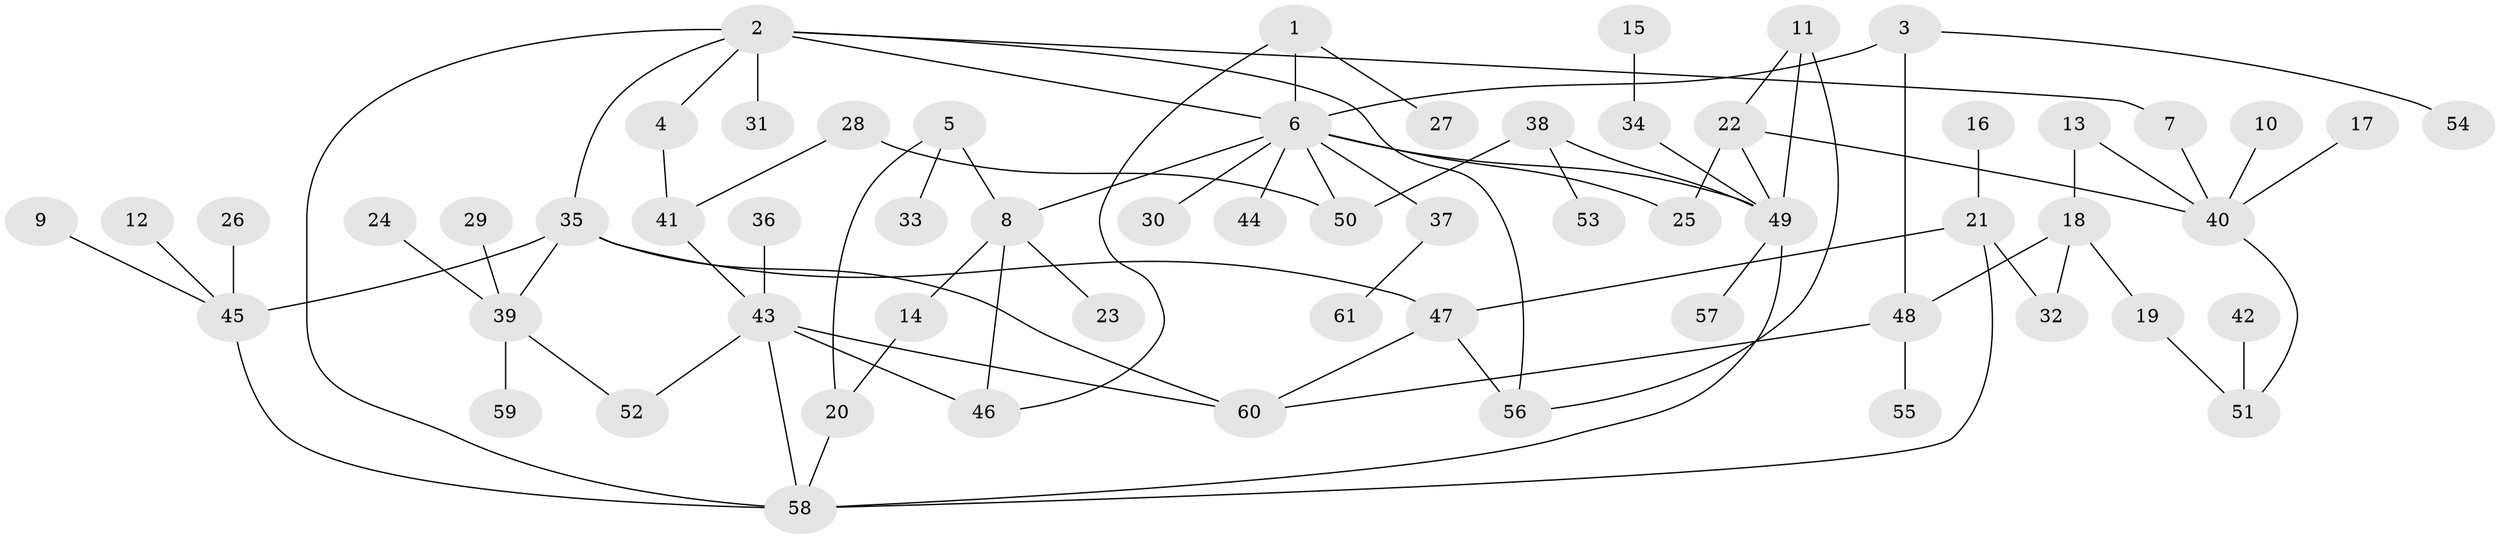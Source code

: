 // original degree distribution, {4: 0.08943089430894309, 10: 0.008130081300813009, 5: 0.056910569105691054, 1: 0.3821138211382114, 2: 0.2682926829268293, 6: 0.032520325203252036, 3: 0.15447154471544716, 7: 0.008130081300813009}
// Generated by graph-tools (version 1.1) at 2025/49/03/09/25 03:49:26]
// undirected, 61 vertices, 82 edges
graph export_dot {
graph [start="1"]
  node [color=gray90,style=filled];
  1;
  2;
  3;
  4;
  5;
  6;
  7;
  8;
  9;
  10;
  11;
  12;
  13;
  14;
  15;
  16;
  17;
  18;
  19;
  20;
  21;
  22;
  23;
  24;
  25;
  26;
  27;
  28;
  29;
  30;
  31;
  32;
  33;
  34;
  35;
  36;
  37;
  38;
  39;
  40;
  41;
  42;
  43;
  44;
  45;
  46;
  47;
  48;
  49;
  50;
  51;
  52;
  53;
  54;
  55;
  56;
  57;
  58;
  59;
  60;
  61;
  1 -- 6 [weight=1.0];
  1 -- 27 [weight=1.0];
  1 -- 46 [weight=1.0];
  2 -- 4 [weight=1.0];
  2 -- 6 [weight=1.0];
  2 -- 7 [weight=1.0];
  2 -- 31 [weight=1.0];
  2 -- 35 [weight=1.0];
  2 -- 56 [weight=1.0];
  2 -- 58 [weight=1.0];
  3 -- 6 [weight=1.0];
  3 -- 48 [weight=1.0];
  3 -- 54 [weight=1.0];
  4 -- 41 [weight=1.0];
  5 -- 8 [weight=1.0];
  5 -- 20 [weight=1.0];
  5 -- 33 [weight=1.0];
  6 -- 8 [weight=1.0];
  6 -- 25 [weight=1.0];
  6 -- 30 [weight=1.0];
  6 -- 37 [weight=1.0];
  6 -- 44 [weight=1.0];
  6 -- 49 [weight=1.0];
  6 -- 50 [weight=1.0];
  7 -- 40 [weight=1.0];
  8 -- 14 [weight=1.0];
  8 -- 23 [weight=1.0];
  8 -- 46 [weight=1.0];
  9 -- 45 [weight=1.0];
  10 -- 40 [weight=1.0];
  11 -- 22 [weight=1.0];
  11 -- 49 [weight=1.0];
  11 -- 56 [weight=1.0];
  12 -- 45 [weight=1.0];
  13 -- 18 [weight=1.0];
  13 -- 40 [weight=1.0];
  14 -- 20 [weight=1.0];
  15 -- 34 [weight=1.0];
  16 -- 21 [weight=1.0];
  17 -- 40 [weight=1.0];
  18 -- 19 [weight=1.0];
  18 -- 32 [weight=1.0];
  18 -- 48 [weight=1.0];
  19 -- 51 [weight=1.0];
  20 -- 58 [weight=1.0];
  21 -- 32 [weight=1.0];
  21 -- 47 [weight=1.0];
  21 -- 58 [weight=1.0];
  22 -- 25 [weight=1.0];
  22 -- 40 [weight=1.0];
  22 -- 49 [weight=1.0];
  24 -- 39 [weight=1.0];
  26 -- 45 [weight=1.0];
  28 -- 41 [weight=2.0];
  28 -- 50 [weight=1.0];
  29 -- 39 [weight=1.0];
  34 -- 49 [weight=1.0];
  35 -- 39 [weight=1.0];
  35 -- 45 [weight=1.0];
  35 -- 47 [weight=1.0];
  35 -- 60 [weight=1.0];
  36 -- 43 [weight=1.0];
  37 -- 61 [weight=1.0];
  38 -- 49 [weight=1.0];
  38 -- 50 [weight=1.0];
  38 -- 53 [weight=1.0];
  39 -- 52 [weight=1.0];
  39 -- 59 [weight=1.0];
  40 -- 51 [weight=1.0];
  41 -- 43 [weight=1.0];
  42 -- 51 [weight=1.0];
  43 -- 46 [weight=1.0];
  43 -- 52 [weight=1.0];
  43 -- 58 [weight=1.0];
  43 -- 60 [weight=1.0];
  45 -- 58 [weight=1.0];
  47 -- 56 [weight=1.0];
  47 -- 60 [weight=1.0];
  48 -- 55 [weight=1.0];
  48 -- 60 [weight=1.0];
  49 -- 57 [weight=1.0];
  49 -- 58 [weight=1.0];
}
